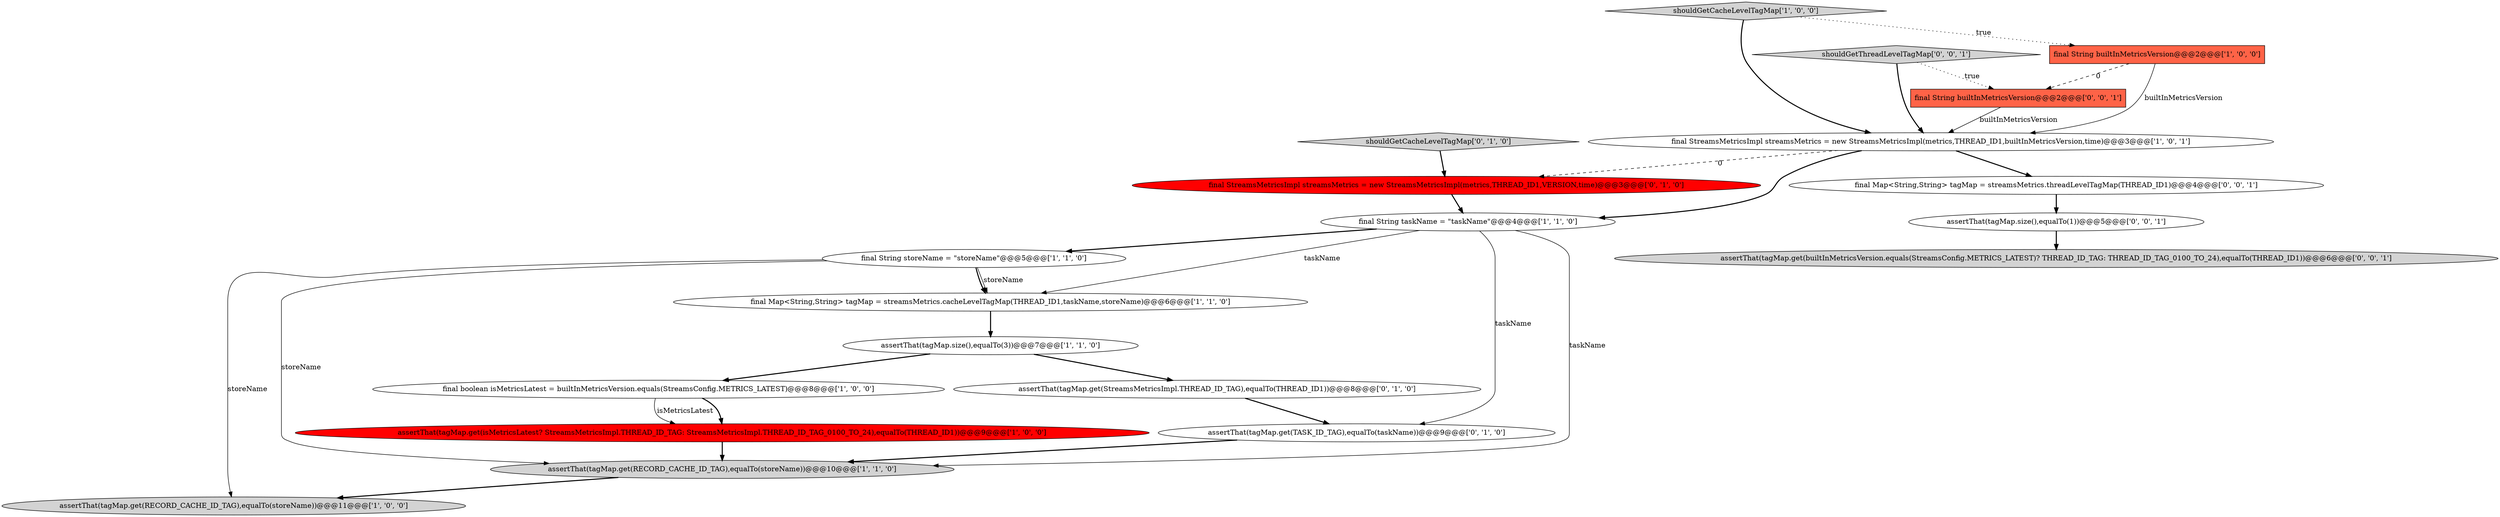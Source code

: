 digraph {
19 [style = filled, label = "assertThat(tagMap.get(builtInMetricsVersion.equals(StreamsConfig.METRICS_LATEST)? THREAD_ID_TAG: THREAD_ID_TAG_0100_TO_24),equalTo(THREAD_ID1))@@@6@@@['0', '0', '1']", fillcolor = lightgray, shape = ellipse image = "AAA0AAABBB3BBB"];
3 [style = filled, label = "final String storeName = \"storeName\"@@@5@@@['1', '1', '0']", fillcolor = white, shape = ellipse image = "AAA0AAABBB1BBB"];
13 [style = filled, label = "assertThat(tagMap.get(TASK_ID_TAG),equalTo(taskName))@@@9@@@['0', '1', '0']", fillcolor = white, shape = ellipse image = "AAA0AAABBB2BBB"];
7 [style = filled, label = "shouldGetCacheLevelTagMap['1', '0', '0']", fillcolor = lightgray, shape = diamond image = "AAA0AAABBB1BBB"];
15 [style = filled, label = "assertThat(tagMap.size(),equalTo(1))@@@5@@@['0', '0', '1']", fillcolor = white, shape = ellipse image = "AAA0AAABBB3BBB"];
11 [style = filled, label = "assertThat(tagMap.get(StreamsMetricsImpl.THREAD_ID_TAG),equalTo(THREAD_ID1))@@@8@@@['0', '1', '0']", fillcolor = white, shape = ellipse image = "AAA0AAABBB2BBB"];
17 [style = filled, label = "shouldGetThreadLevelTagMap['0', '0', '1']", fillcolor = lightgray, shape = diamond image = "AAA0AAABBB3BBB"];
9 [style = filled, label = "assertThat(tagMap.get(RECORD_CACHE_ID_TAG),equalTo(storeName))@@@11@@@['1', '0', '0']", fillcolor = lightgray, shape = ellipse image = "AAA0AAABBB1BBB"];
2 [style = filled, label = "final String builtInMetricsVersion@@@2@@@['1', '0', '0']", fillcolor = tomato, shape = box image = "AAA1AAABBB1BBB"];
4 [style = filled, label = "assertThat(tagMap.size(),equalTo(3))@@@7@@@['1', '1', '0']", fillcolor = white, shape = ellipse image = "AAA0AAABBB1BBB"];
0 [style = filled, label = "final boolean isMetricsLatest = builtInMetricsVersion.equals(StreamsConfig.METRICS_LATEST)@@@8@@@['1', '0', '0']", fillcolor = white, shape = ellipse image = "AAA0AAABBB1BBB"];
12 [style = filled, label = "final StreamsMetricsImpl streamsMetrics = new StreamsMetricsImpl(metrics,THREAD_ID1,VERSION,time)@@@3@@@['0', '1', '0']", fillcolor = red, shape = ellipse image = "AAA1AAABBB2BBB"];
16 [style = filled, label = "final Map<String,String> tagMap = streamsMetrics.threadLevelTagMap(THREAD_ID1)@@@4@@@['0', '0', '1']", fillcolor = white, shape = ellipse image = "AAA0AAABBB3BBB"];
14 [style = filled, label = "shouldGetCacheLevelTagMap['0', '1', '0']", fillcolor = lightgray, shape = diamond image = "AAA0AAABBB2BBB"];
6 [style = filled, label = "final Map<String,String> tagMap = streamsMetrics.cacheLevelTagMap(THREAD_ID1,taskName,storeName)@@@6@@@['1', '1', '0']", fillcolor = white, shape = ellipse image = "AAA0AAABBB1BBB"];
5 [style = filled, label = "assertThat(tagMap.get(isMetricsLatest? StreamsMetricsImpl.THREAD_ID_TAG: StreamsMetricsImpl.THREAD_ID_TAG_0100_TO_24),equalTo(THREAD_ID1))@@@9@@@['1', '0', '0']", fillcolor = red, shape = ellipse image = "AAA1AAABBB1BBB"];
8 [style = filled, label = "final StreamsMetricsImpl streamsMetrics = new StreamsMetricsImpl(metrics,THREAD_ID1,builtInMetricsVersion,time)@@@3@@@['1', '0', '1']", fillcolor = white, shape = ellipse image = "AAA0AAABBB1BBB"];
1 [style = filled, label = "assertThat(tagMap.get(RECORD_CACHE_ID_TAG),equalTo(storeName))@@@10@@@['1', '1', '0']", fillcolor = lightgray, shape = ellipse image = "AAA0AAABBB1BBB"];
10 [style = filled, label = "final String taskName = \"taskName\"@@@4@@@['1', '1', '0']", fillcolor = white, shape = ellipse image = "AAA0AAABBB1BBB"];
18 [style = filled, label = "final String builtInMetricsVersion@@@2@@@['0', '0', '1']", fillcolor = tomato, shape = box image = "AAA0AAABBB3BBB"];
17->8 [style = bold, label=""];
8->16 [style = bold, label=""];
8->10 [style = bold, label=""];
16->15 [style = bold, label=""];
7->2 [style = dotted, label="true"];
10->6 [style = solid, label="taskName"];
17->18 [style = dotted, label="true"];
2->8 [style = solid, label="builtInMetricsVersion"];
3->6 [style = solid, label="storeName"];
10->3 [style = bold, label=""];
3->6 [style = bold, label=""];
8->12 [style = dashed, label="0"];
3->1 [style = solid, label="storeName"];
10->1 [style = solid, label="taskName"];
7->8 [style = bold, label=""];
15->19 [style = bold, label=""];
13->1 [style = bold, label=""];
1->9 [style = bold, label=""];
4->0 [style = bold, label=""];
3->9 [style = solid, label="storeName"];
18->8 [style = solid, label="builtInMetricsVersion"];
6->4 [style = bold, label=""];
5->1 [style = bold, label=""];
10->13 [style = solid, label="taskName"];
12->10 [style = bold, label=""];
14->12 [style = bold, label=""];
11->13 [style = bold, label=""];
2->18 [style = dashed, label="0"];
4->11 [style = bold, label=""];
0->5 [style = bold, label=""];
0->5 [style = solid, label="isMetricsLatest"];
}
